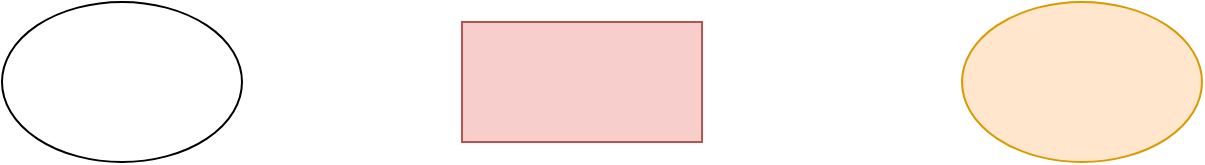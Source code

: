 <mxfile version="22.0.8" type="github">
  <diagram name="第 1 页" id="OsG0Rh_8aH5Wq2_sc4hn">
    <mxGraphModel dx="946" dy="249" grid="1" gridSize="10" guides="1" tooltips="1" connect="1" arrows="1" fold="1" page="1" pageScale="1" pageWidth="827" pageHeight="1169" math="0" shadow="0">
      <root>
        <mxCell id="0" />
        <mxCell id="1" parent="0" />
        <mxCell id="iQOJEw4fVsrXt2nhrL_W-1" value="" style="rounded=0;whiteSpace=wrap;html=1;fillColor=#f8cecc;strokeColor=#b85450;" parent="1" vertex="1">
          <mxGeometry x="270" y="60" width="120" height="60" as="geometry" />
        </mxCell>
        <mxCell id="iQOJEw4fVsrXt2nhrL_W-2" value="" style="ellipse;whiteSpace=wrap;html=1;fillColor=#ffe6cc;strokeColor=#d79b00;" parent="1" vertex="1">
          <mxGeometry x="520" y="50" width="120" height="80" as="geometry" />
        </mxCell>
        <mxCell id="PAA3uSuMPSOfRjTuCzyV-1" value="" style="ellipse;whiteSpace=wrap;html=1;" vertex="1" parent="1">
          <mxGeometry x="40" y="50" width="120" height="80" as="geometry" />
        </mxCell>
      </root>
    </mxGraphModel>
  </diagram>
</mxfile>
